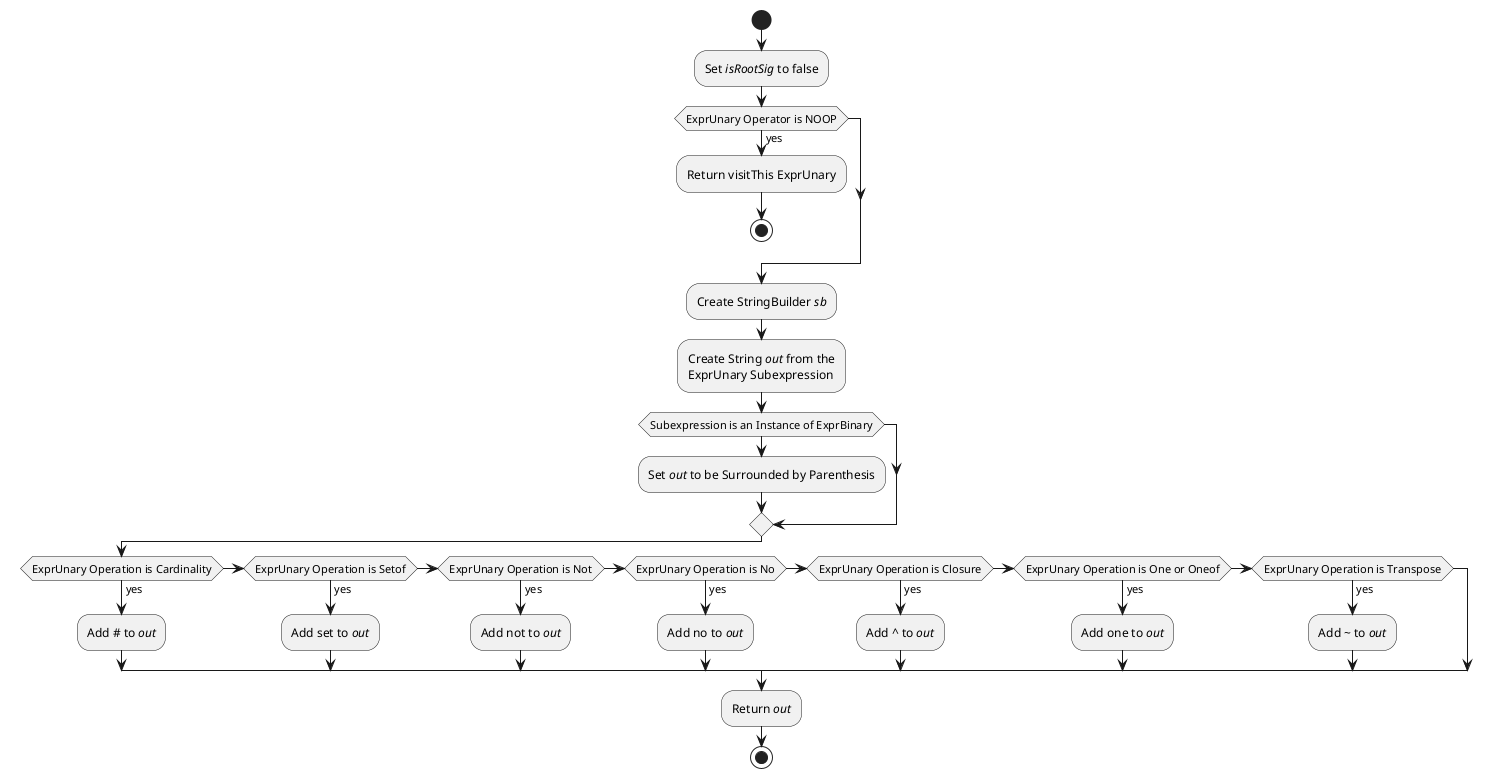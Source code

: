@startuml
start
:Set //isRootSig// to false;
if(ExprUnary Operator is NOOP) then (yes)
	:Return visitThis ExprUnary;
	stop
endif
:Create StringBuilder //sb//;
:Create String //out// from the
ExprUnary Subexpression;
if(Subexpression is an Instance of ExprBinary)
	:Set //out// to be Surrounded by Parenthesis;
endif
if(ExprUnary Operation is Cardinality) then (yes)
	:Add # to //out//;
elseif(ExprUnary Operation is Setof) then (yes)
	:Add set to //out//;
elseif(ExprUnary Operation is Not) then (yes)
	:Add not to //out//;
elseif(ExprUnary Operation is No) then (yes)
	:Add no to //out//;
elseif(ExprUnary Operation is Closure) then (yes)
	:Add ^ to //out//;
elseif(ExprUnary Operation is One or Oneof) then (yes)
	:Add one to //out//;
elseif(ExprUnary Operation is Transpose) then (yes)
	:Add ~ to //out//;
endif
:Return //out//;
stop
@enduml